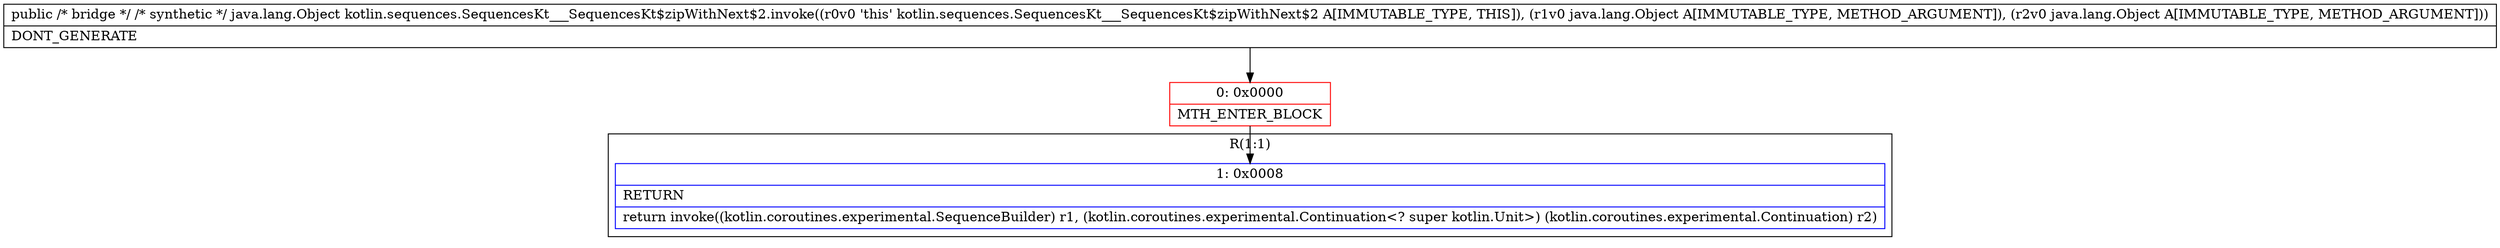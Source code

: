 digraph "CFG forkotlin.sequences.SequencesKt___SequencesKt$zipWithNext$2.invoke(Ljava\/lang\/Object;Ljava\/lang\/Object;)Ljava\/lang\/Object;" {
subgraph cluster_Region_381960852 {
label = "R(1:1)";
node [shape=record,color=blue];
Node_1 [shape=record,label="{1\:\ 0x0008|RETURN\l|return invoke((kotlin.coroutines.experimental.SequenceBuilder) r1, (kotlin.coroutines.experimental.Continuation\<? super kotlin.Unit\>) (kotlin.coroutines.experimental.Continuation) r2)\l}"];
}
Node_0 [shape=record,color=red,label="{0\:\ 0x0000|MTH_ENTER_BLOCK\l}"];
MethodNode[shape=record,label="{public \/* bridge *\/ \/* synthetic *\/ java.lang.Object kotlin.sequences.SequencesKt___SequencesKt$zipWithNext$2.invoke((r0v0 'this' kotlin.sequences.SequencesKt___SequencesKt$zipWithNext$2 A[IMMUTABLE_TYPE, THIS]), (r1v0 java.lang.Object A[IMMUTABLE_TYPE, METHOD_ARGUMENT]), (r2v0 java.lang.Object A[IMMUTABLE_TYPE, METHOD_ARGUMENT]))  | DONT_GENERATE\l}"];
MethodNode -> Node_0;
Node_0 -> Node_1;
}

